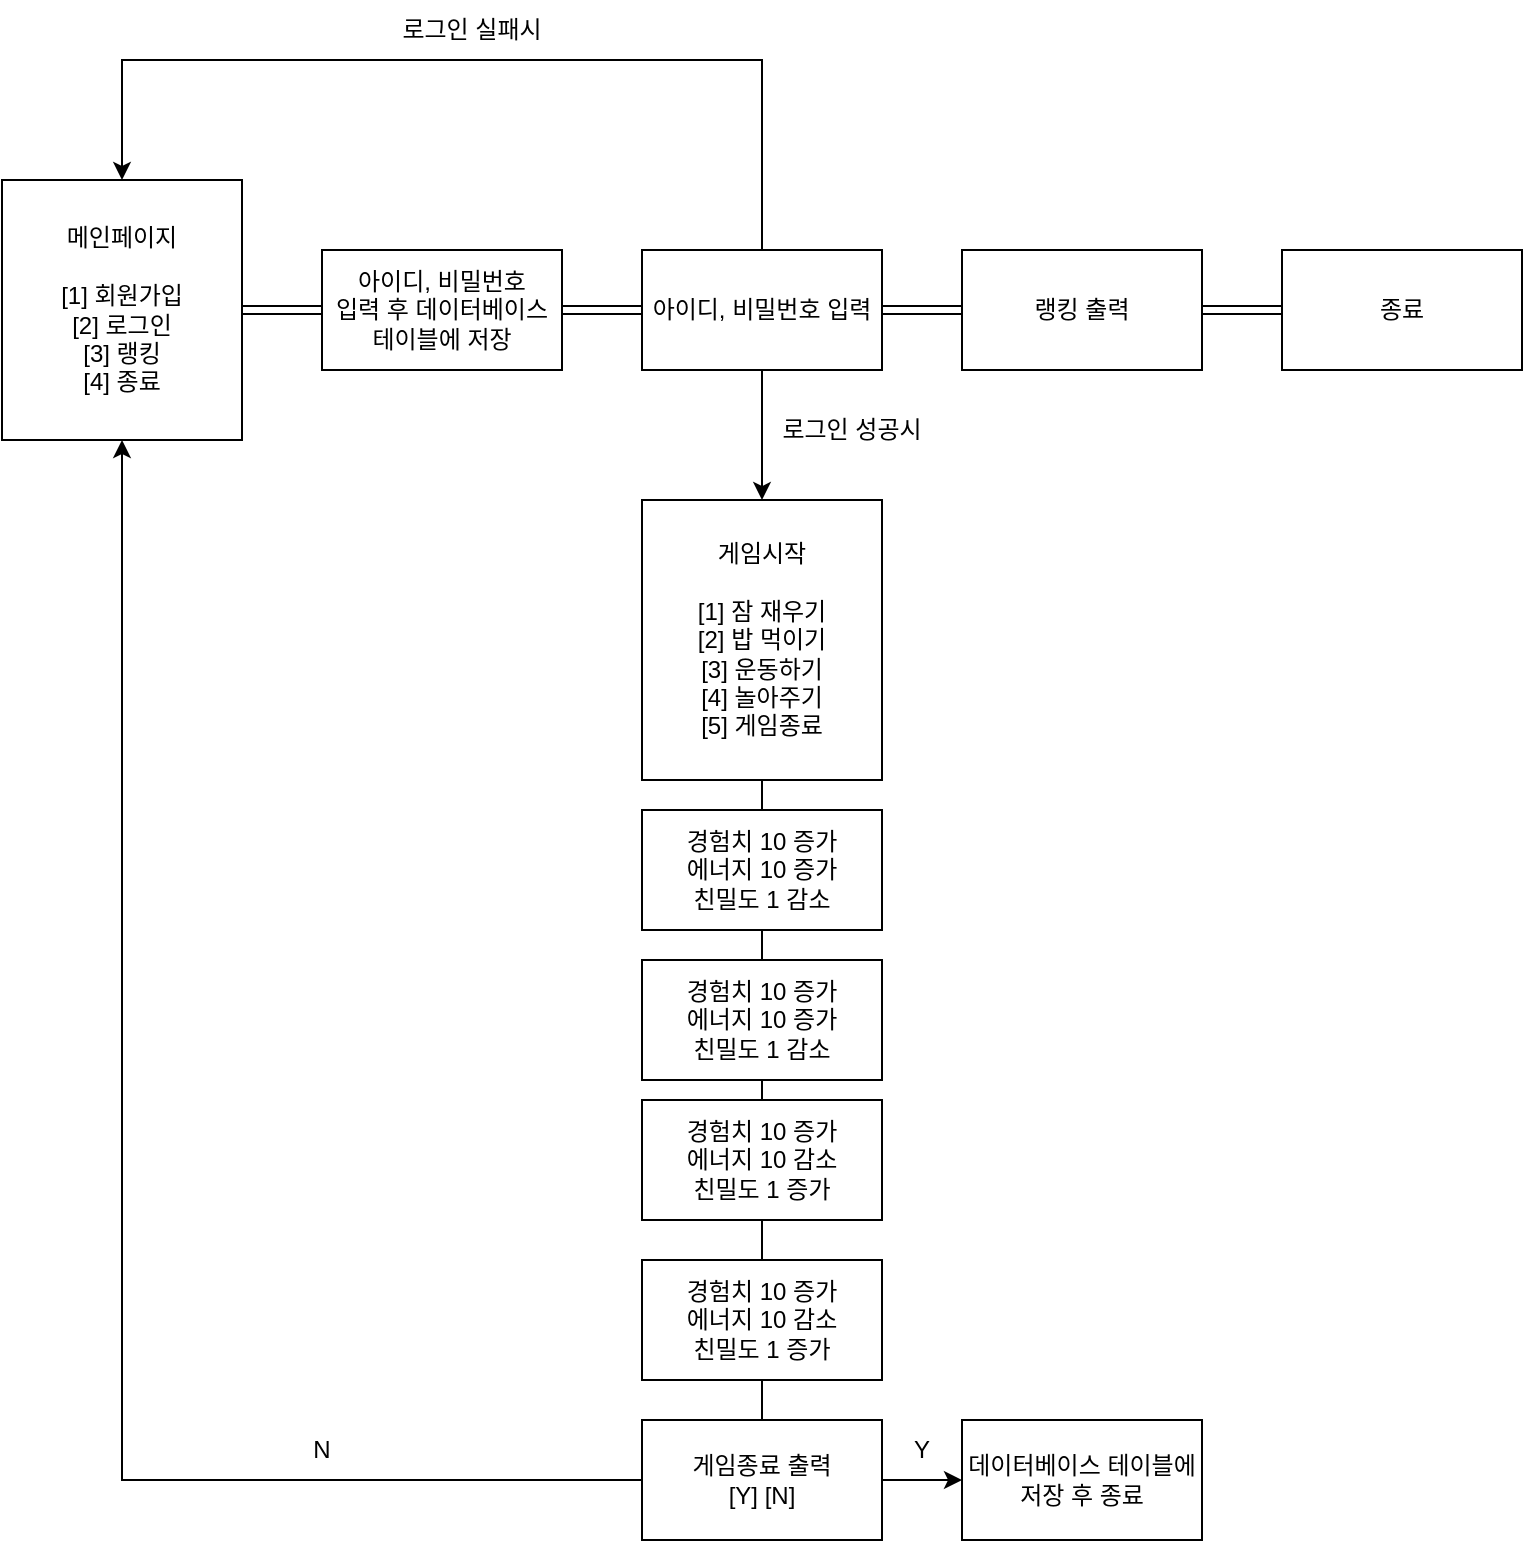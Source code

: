 <mxfile version="21.6.6" type="github">
  <diagram name="페이지-1" id="amrmYGt3ZM4qCvotkm2x">
    <mxGraphModel dx="1434" dy="790" grid="1" gridSize="10" guides="1" tooltips="1" connect="1" arrows="1" fold="1" page="1" pageScale="1" pageWidth="827" pageHeight="1169" math="0" shadow="0">
      <root>
        <mxCell id="0" />
        <mxCell id="1" parent="0" />
        <mxCell id="r0a5QnJx-oobFESC0c9_-1" value="메인페이지&lt;br&gt;&lt;br&gt;[1] 회원가입&lt;br&gt;[2] 로그인&lt;br&gt;[3] 랭킹&lt;br&gt;[4] 종료" style="rounded=0;whiteSpace=wrap;html=1;" vertex="1" parent="1">
          <mxGeometry y="240" width="120" height="130" as="geometry" />
        </mxCell>
        <mxCell id="r0a5QnJx-oobFESC0c9_-2" value="아이디, 비밀번호 &lt;br&gt;입력 후 데이터베이스 테이블에 저장" style="rounded=0;whiteSpace=wrap;html=1;" vertex="1" parent="1">
          <mxGeometry x="160" y="275" width="120" height="60" as="geometry" />
        </mxCell>
        <mxCell id="r0a5QnJx-oobFESC0c9_-3" value="아이디, 비밀번호 입력" style="rounded=0;whiteSpace=wrap;html=1;" vertex="1" parent="1">
          <mxGeometry x="320" y="275" width="120" height="60" as="geometry" />
        </mxCell>
        <mxCell id="r0a5QnJx-oobFESC0c9_-4" value="게임시작&lt;br&gt;&lt;br&gt;[1] 잠 재우기&lt;br&gt;[2] 밥 먹이기&lt;br&gt;[3] 운동하기&lt;br&gt;[4] 놀아주기&lt;br&gt;[5] 게임종료" style="rounded=0;whiteSpace=wrap;html=1;" vertex="1" parent="1">
          <mxGeometry x="320" y="400" width="120" height="140" as="geometry" />
        </mxCell>
        <mxCell id="r0a5QnJx-oobFESC0c9_-5" value="데이터베이스 테이블에 저장 후 종료" style="rounded=0;whiteSpace=wrap;html=1;" vertex="1" parent="1">
          <mxGeometry x="480" y="860" width="120" height="60" as="geometry" />
        </mxCell>
        <mxCell id="r0a5QnJx-oobFESC0c9_-7" value="랭킹 출력" style="rounded=0;whiteSpace=wrap;html=1;" vertex="1" parent="1">
          <mxGeometry x="480" y="275" width="120" height="60" as="geometry" />
        </mxCell>
        <mxCell id="r0a5QnJx-oobFESC0c9_-8" value="종료" style="rounded=0;whiteSpace=wrap;html=1;" vertex="1" parent="1">
          <mxGeometry x="640" y="275" width="120" height="60" as="geometry" />
        </mxCell>
        <mxCell id="r0a5QnJx-oobFESC0c9_-10" value="게임종료 출력&lt;br&gt;[Y] [N]" style="rounded=0;whiteSpace=wrap;html=1;" vertex="1" parent="1">
          <mxGeometry x="320" y="860" width="120" height="60" as="geometry" />
        </mxCell>
        <mxCell id="r0a5QnJx-oobFESC0c9_-11" value="경험치 10 증가&lt;br&gt;에너지 10 증가&lt;br&gt;친밀도 1 감소" style="rounded=0;whiteSpace=wrap;html=1;" vertex="1" parent="1">
          <mxGeometry x="320" y="555" width="120" height="60" as="geometry" />
        </mxCell>
        <mxCell id="r0a5QnJx-oobFESC0c9_-13" value="경험치 10 증가&lt;br&gt;에너지 10 증가&lt;br&gt;친밀도 1 감소" style="rounded=0;whiteSpace=wrap;html=1;" vertex="1" parent="1">
          <mxGeometry x="320" y="630" width="120" height="60" as="geometry" />
        </mxCell>
        <mxCell id="r0a5QnJx-oobFESC0c9_-14" value="경험치 10 증가&lt;br&gt;에너지 10 감소&lt;br&gt;친밀도 1 증가" style="rounded=0;whiteSpace=wrap;html=1;" vertex="1" parent="1">
          <mxGeometry x="320" y="700" width="120" height="60" as="geometry" />
        </mxCell>
        <mxCell id="r0a5QnJx-oobFESC0c9_-15" value="경험치 10 증가&lt;br&gt;에너지 10 감소&lt;br&gt;친밀도 1 증가" style="rounded=0;whiteSpace=wrap;html=1;" vertex="1" parent="1">
          <mxGeometry x="320" y="780" width="120" height="60" as="geometry" />
        </mxCell>
        <mxCell id="r0a5QnJx-oobFESC0c9_-20" value="" style="shape=link;html=1;rounded=0;entryX=0;entryY=0.5;entryDx=0;entryDy=0;exitX=1;exitY=0.5;exitDx=0;exitDy=0;" edge="1" parent="1" source="r0a5QnJx-oobFESC0c9_-2" target="r0a5QnJx-oobFESC0c9_-3">
          <mxGeometry relative="1" as="geometry">
            <mxPoint x="150" y="340" as="sourcePoint" />
            <mxPoint x="190" y="340" as="targetPoint" />
          </mxGeometry>
        </mxCell>
        <mxCell id="r0a5QnJx-oobFESC0c9_-21" value="" style="endArrow=classic;html=1;rounded=0;exitX=0.5;exitY=1;exitDx=0;exitDy=0;entryX=0.5;entryY=0;entryDx=0;entryDy=0;" edge="1" parent="1" source="r0a5QnJx-oobFESC0c9_-3" target="r0a5QnJx-oobFESC0c9_-4">
          <mxGeometry width="50" height="50" relative="1" as="geometry">
            <mxPoint x="430" y="520" as="sourcePoint" />
            <mxPoint x="480" y="470" as="targetPoint" />
          </mxGeometry>
        </mxCell>
        <mxCell id="r0a5QnJx-oobFESC0c9_-22" value="로그인 성공시" style="text;html=1;strokeColor=none;fillColor=none;align=center;verticalAlign=middle;whiteSpace=wrap;rounded=0;fontStyle=0" vertex="1" parent="1">
          <mxGeometry x="370" y="350" width="110" height="30" as="geometry" />
        </mxCell>
        <mxCell id="r0a5QnJx-oobFESC0c9_-23" value="" style="endArrow=classic;html=1;rounded=0;entryX=0.5;entryY=0;entryDx=0;entryDy=0;exitX=0.5;exitY=0;exitDx=0;exitDy=0;" edge="1" parent="1" source="r0a5QnJx-oobFESC0c9_-3" target="r0a5QnJx-oobFESC0c9_-1">
          <mxGeometry width="50" height="50" relative="1" as="geometry">
            <mxPoint x="430" y="520" as="sourcePoint" />
            <mxPoint x="480" y="470" as="targetPoint" />
            <Array as="points">
              <mxPoint x="380" y="180" />
              <mxPoint x="60" y="180" />
            </Array>
          </mxGeometry>
        </mxCell>
        <mxCell id="r0a5QnJx-oobFESC0c9_-24" value="로그인 실패시" style="text;html=1;strokeColor=none;fillColor=none;align=center;verticalAlign=middle;whiteSpace=wrap;rounded=0;" vertex="1" parent="1">
          <mxGeometry x="180" y="150" width="110" height="30" as="geometry" />
        </mxCell>
        <mxCell id="r0a5QnJx-oobFESC0c9_-25" value="" style="endArrow=none;html=1;rounded=0;entryX=0.5;entryY=1;entryDx=0;entryDy=0;exitX=0.5;exitY=0;exitDx=0;exitDy=0;" edge="1" parent="1" source="r0a5QnJx-oobFESC0c9_-11" target="r0a5QnJx-oobFESC0c9_-4">
          <mxGeometry width="50" height="50" relative="1" as="geometry">
            <mxPoint x="380" y="620" as="sourcePoint" />
            <mxPoint x="430" y="570" as="targetPoint" />
          </mxGeometry>
        </mxCell>
        <mxCell id="r0a5QnJx-oobFESC0c9_-26" value="" style="endArrow=none;html=1;rounded=0;exitX=0.5;exitY=1;exitDx=0;exitDy=0;entryX=0.5;entryY=0;entryDx=0;entryDy=0;" edge="1" parent="1" source="r0a5QnJx-oobFESC0c9_-11" target="r0a5QnJx-oobFESC0c9_-13">
          <mxGeometry width="50" height="50" relative="1" as="geometry">
            <mxPoint x="380" y="620" as="sourcePoint" />
            <mxPoint x="620" y="650" as="targetPoint" />
          </mxGeometry>
        </mxCell>
        <mxCell id="r0a5QnJx-oobFESC0c9_-27" value="" style="endArrow=none;html=1;rounded=0;entryX=0.5;entryY=1;entryDx=0;entryDy=0;exitX=0.5;exitY=0;exitDx=0;exitDy=0;" edge="1" parent="1" source="r0a5QnJx-oobFESC0c9_-14" target="r0a5QnJx-oobFESC0c9_-13">
          <mxGeometry width="50" height="50" relative="1" as="geometry">
            <mxPoint x="380" y="620" as="sourcePoint" />
            <mxPoint x="430" y="570" as="targetPoint" />
          </mxGeometry>
        </mxCell>
        <mxCell id="r0a5QnJx-oobFESC0c9_-28" value="" style="endArrow=none;html=1;rounded=0;entryX=0.5;entryY=1;entryDx=0;entryDy=0;exitX=0.5;exitY=0;exitDx=0;exitDy=0;" edge="1" parent="1" source="r0a5QnJx-oobFESC0c9_-15" target="r0a5QnJx-oobFESC0c9_-14">
          <mxGeometry width="50" height="50" relative="1" as="geometry">
            <mxPoint x="380" y="620" as="sourcePoint" />
            <mxPoint x="430" y="570" as="targetPoint" />
          </mxGeometry>
        </mxCell>
        <mxCell id="r0a5QnJx-oobFESC0c9_-29" value="" style="endArrow=none;html=1;rounded=0;entryX=0.5;entryY=0;entryDx=0;entryDy=0;exitX=0.5;exitY=1;exitDx=0;exitDy=0;" edge="1" parent="1" source="r0a5QnJx-oobFESC0c9_-15" target="r0a5QnJx-oobFESC0c9_-10">
          <mxGeometry width="50" height="50" relative="1" as="geometry">
            <mxPoint x="380" y="620" as="sourcePoint" />
            <mxPoint x="430" y="570" as="targetPoint" />
          </mxGeometry>
        </mxCell>
        <mxCell id="r0a5QnJx-oobFESC0c9_-31" value="" style="endArrow=classic;html=1;rounded=0;entryX=0;entryY=0.5;entryDx=0;entryDy=0;exitX=1;exitY=0.5;exitDx=0;exitDy=0;" edge="1" parent="1" source="r0a5QnJx-oobFESC0c9_-10" target="r0a5QnJx-oobFESC0c9_-5">
          <mxGeometry width="50" height="50" relative="1" as="geometry">
            <mxPoint x="380" y="720" as="sourcePoint" />
            <mxPoint x="430" y="670" as="targetPoint" />
          </mxGeometry>
        </mxCell>
        <mxCell id="r0a5QnJx-oobFESC0c9_-32" value="Y" style="text;html=1;strokeColor=none;fillColor=none;align=center;verticalAlign=middle;whiteSpace=wrap;rounded=0;" vertex="1" parent="1">
          <mxGeometry x="430" y="860" width="60" height="30" as="geometry" />
        </mxCell>
        <mxCell id="r0a5QnJx-oobFESC0c9_-33" value="" style="endArrow=classic;html=1;rounded=0;entryX=0.5;entryY=1;entryDx=0;entryDy=0;exitX=0;exitY=0.5;exitDx=0;exitDy=0;" edge="1" parent="1" source="r0a5QnJx-oobFESC0c9_-10" target="r0a5QnJx-oobFESC0c9_-1">
          <mxGeometry width="50" height="50" relative="1" as="geometry">
            <mxPoint x="380" y="620" as="sourcePoint" />
            <mxPoint x="430" y="570" as="targetPoint" />
            <Array as="points">
              <mxPoint x="60" y="890" />
            </Array>
          </mxGeometry>
        </mxCell>
        <mxCell id="r0a5QnJx-oobFESC0c9_-34" value="N" style="text;html=1;strokeColor=none;fillColor=none;align=center;verticalAlign=middle;whiteSpace=wrap;rounded=0;" vertex="1" parent="1">
          <mxGeometry x="130" y="860" width="60" height="30" as="geometry" />
        </mxCell>
        <mxCell id="r0a5QnJx-oobFESC0c9_-38" value="" style="shape=link;html=1;rounded=0;entryX=1;entryY=0.5;entryDx=0;entryDy=0;exitX=0;exitY=0.5;exitDx=0;exitDy=0;" edge="1" parent="1" source="r0a5QnJx-oobFESC0c9_-8" target="r0a5QnJx-oobFESC0c9_-7">
          <mxGeometry relative="1" as="geometry">
            <mxPoint x="290" y="315" as="sourcePoint" />
            <mxPoint x="330" y="315" as="targetPoint" />
          </mxGeometry>
        </mxCell>
        <mxCell id="r0a5QnJx-oobFESC0c9_-40" value="" style="shape=link;html=1;rounded=0;entryX=0;entryY=0.5;entryDx=0;entryDy=0;exitX=1;exitY=0.5;exitDx=0;exitDy=0;" edge="1" parent="1" source="r0a5QnJx-oobFESC0c9_-1" target="r0a5QnJx-oobFESC0c9_-2">
          <mxGeometry relative="1" as="geometry">
            <mxPoint x="290" y="315" as="sourcePoint" />
            <mxPoint x="330" y="315" as="targetPoint" />
          </mxGeometry>
        </mxCell>
        <mxCell id="r0a5QnJx-oobFESC0c9_-41" value="" style="shape=link;html=1;rounded=0;entryX=1;entryY=0.5;entryDx=0;entryDy=0;" edge="1" parent="1" target="r0a5QnJx-oobFESC0c9_-3">
          <mxGeometry relative="1" as="geometry">
            <mxPoint x="480" y="305" as="sourcePoint" />
            <mxPoint x="610" y="315" as="targetPoint" />
          </mxGeometry>
        </mxCell>
      </root>
    </mxGraphModel>
  </diagram>
</mxfile>
